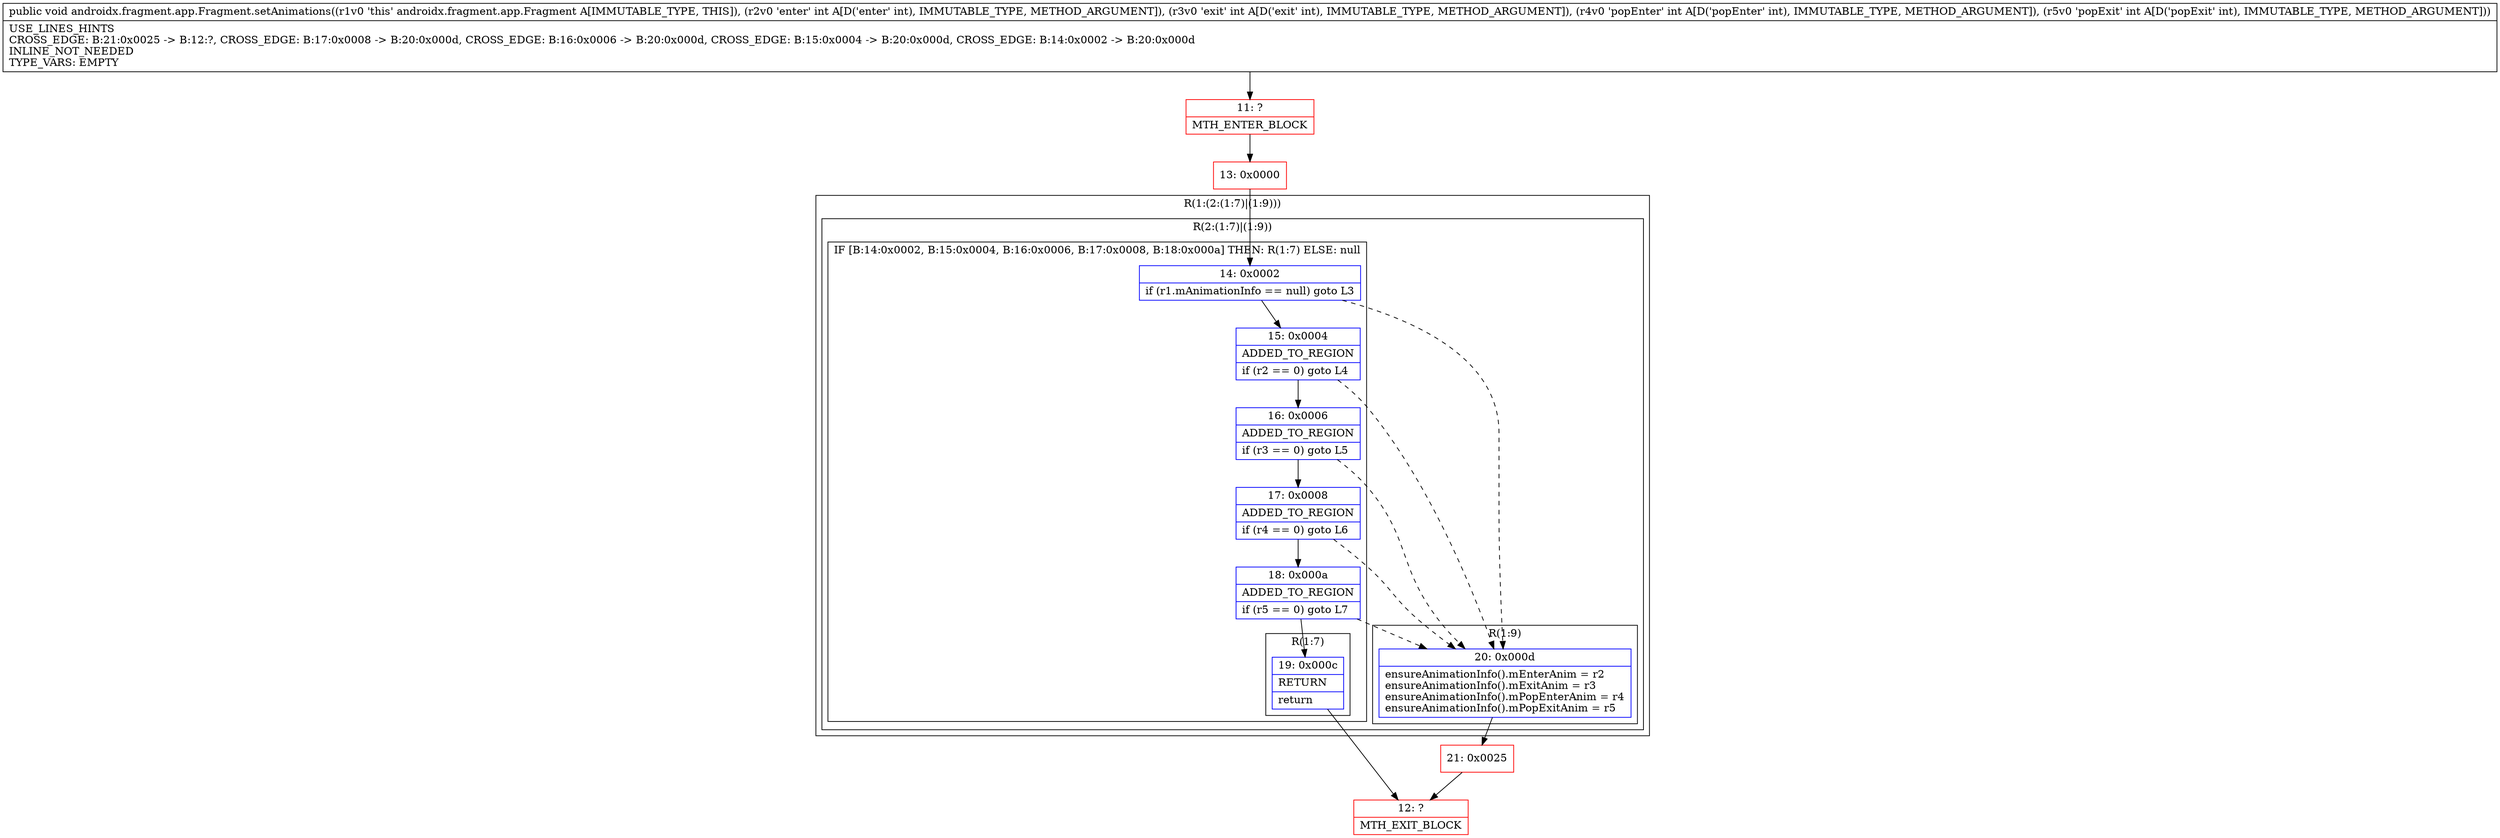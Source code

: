 digraph "CFG forandroidx.fragment.app.Fragment.setAnimations(IIII)V" {
subgraph cluster_Region_1660877362 {
label = "R(1:(2:(1:7)|(1:9)))";
node [shape=record,color=blue];
subgraph cluster_Region_1944983684 {
label = "R(2:(1:7)|(1:9))";
node [shape=record,color=blue];
subgraph cluster_IfRegion_1602398088 {
label = "IF [B:14:0x0002, B:15:0x0004, B:16:0x0006, B:17:0x0008, B:18:0x000a] THEN: R(1:7) ELSE: null";
node [shape=record,color=blue];
Node_14 [shape=record,label="{14\:\ 0x0002|if (r1.mAnimationInfo == null) goto L3\l}"];
Node_15 [shape=record,label="{15\:\ 0x0004|ADDED_TO_REGION\l|if (r2 == 0) goto L4\l}"];
Node_16 [shape=record,label="{16\:\ 0x0006|ADDED_TO_REGION\l|if (r3 == 0) goto L5\l}"];
Node_17 [shape=record,label="{17\:\ 0x0008|ADDED_TO_REGION\l|if (r4 == 0) goto L6\l}"];
Node_18 [shape=record,label="{18\:\ 0x000a|ADDED_TO_REGION\l|if (r5 == 0) goto L7\l}"];
subgraph cluster_Region_503020543 {
label = "R(1:7)";
node [shape=record,color=blue];
Node_19 [shape=record,label="{19\:\ 0x000c|RETURN\l|return\l}"];
}
}
subgraph cluster_Region_138489112 {
label = "R(1:9)";
node [shape=record,color=blue];
Node_20 [shape=record,label="{20\:\ 0x000d|ensureAnimationInfo().mEnterAnim = r2\lensureAnimationInfo().mExitAnim = r3\lensureAnimationInfo().mPopEnterAnim = r4\lensureAnimationInfo().mPopExitAnim = r5\l}"];
}
}
}
Node_11 [shape=record,color=red,label="{11\:\ ?|MTH_ENTER_BLOCK\l}"];
Node_13 [shape=record,color=red,label="{13\:\ 0x0000}"];
Node_12 [shape=record,color=red,label="{12\:\ ?|MTH_EXIT_BLOCK\l}"];
Node_21 [shape=record,color=red,label="{21\:\ 0x0025}"];
MethodNode[shape=record,label="{public void androidx.fragment.app.Fragment.setAnimations((r1v0 'this' androidx.fragment.app.Fragment A[IMMUTABLE_TYPE, THIS]), (r2v0 'enter' int A[D('enter' int), IMMUTABLE_TYPE, METHOD_ARGUMENT]), (r3v0 'exit' int A[D('exit' int), IMMUTABLE_TYPE, METHOD_ARGUMENT]), (r4v0 'popEnter' int A[D('popEnter' int), IMMUTABLE_TYPE, METHOD_ARGUMENT]), (r5v0 'popExit' int A[D('popExit' int), IMMUTABLE_TYPE, METHOD_ARGUMENT]))  | USE_LINES_HINTS\lCROSS_EDGE: B:21:0x0025 \-\> B:12:?, CROSS_EDGE: B:17:0x0008 \-\> B:20:0x000d, CROSS_EDGE: B:16:0x0006 \-\> B:20:0x000d, CROSS_EDGE: B:15:0x0004 \-\> B:20:0x000d, CROSS_EDGE: B:14:0x0002 \-\> B:20:0x000d\lINLINE_NOT_NEEDED\lTYPE_VARS: EMPTY\l}"];
MethodNode -> Node_11;Node_14 -> Node_15;
Node_14 -> Node_20[style=dashed];
Node_15 -> Node_16;
Node_15 -> Node_20[style=dashed];
Node_16 -> Node_17;
Node_16 -> Node_20[style=dashed];
Node_17 -> Node_18;
Node_17 -> Node_20[style=dashed];
Node_18 -> Node_19;
Node_18 -> Node_20[style=dashed];
Node_19 -> Node_12;
Node_20 -> Node_21;
Node_11 -> Node_13;
Node_13 -> Node_14;
Node_21 -> Node_12;
}

